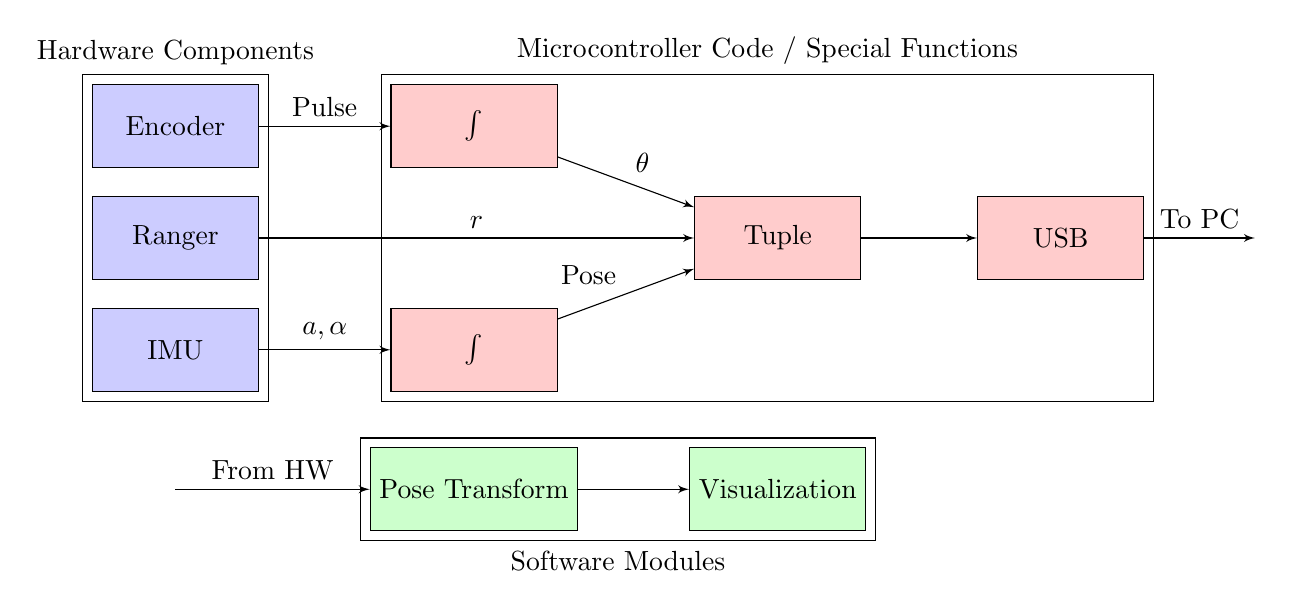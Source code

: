 
% Needs shapes, arrows, and fit libraries.

\begin{tikzpicture}[auto, node distance=3cm, >=latex']

% sensor style
\tikzstyle{sn} = [
    draw,
    fill=blue!20,
    rectangle,
    minimum height=3em,
    minimum width=6em
]

% microcontroller style
\tikzstyle{uc} = [
    draw,
    fill = red!20,
    rectangle,
    minimum height=3em,
    minimum width=6em
];

% PC Style
\tikzstyle{pc} = [
    draw,
    fill = green!20,
    rectangle,
    minimum height = 3em,
    minimum width = 6em
]

% Place the nodes.
\matrix [row sep = 1em, column sep = 4em]
{
    \node [sn] (encoder) {Encoder};
    & \node [uc] (enc-int) {$\int$};
    &                             
    &                         
    \\
    
    \node [sn] (ranger) {Ranger};
    &
    & \node [uc] (tuple) {Tuple};
    & \node [uc] (usb) {USB};
    & \coordinate (exit);
    \\
    
    \node [sn] (imu) {IMU};
    & \node [uc] (imu-int) {$\int$};
    &                             
    &                         
    \\
    
    &&&&\\

    \coordinate (pc-entry);
    & \node [pc] (pose) {Pose Transform};
    & \node [pc] (viz) {Visualization};
    &
    &
    \\ 
};

% Connect the nodes.
\draw [->] (encoder) -- node {Pulse} (enc-int);
\draw [->] (ranger) -- node {$r$} (tuple);
\draw [->] (imu) -- node {$a, \alpha$} (imu-int);
\draw [->] (enc-int) -- node {$\theta$} (tuple);
\draw [->] (imu-int) -- node {Pose} (tuple);
\draw [->] (tuple) -- (usb);
\draw [->] (usb) -- node {To PC} (exit);

\draw [->] (pc-entry) -- node {From HW} (pose);
\draw [->] (pose) -- (viz);

% Draw fitting boxes.
\node[draw, fit= (encoder) (ranger) (imu), label=above:{Hardware Components}] {};
\node[draw, fit= (enc-int) (imu-int) (tuple) (usb), label=above:{Microcontroller Code / Special Functions}] {};
\node[draw, fit= (pose) (viz), label=below:{Software Modules}] {};

\end{tikzpicture}